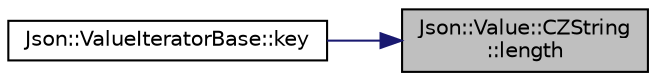digraph "Json::Value::CZString::length"
{
 // LATEX_PDF_SIZE
  edge [fontname="Helvetica",fontsize="10",labelfontname="Helvetica",labelfontsize="10"];
  node [fontname="Helvetica",fontsize="10",shape=record];
  rankdir="RL";
  Node1 [label="Json::Value::CZString\l::length",height=0.2,width=0.4,color="black", fillcolor="grey75", style="filled", fontcolor="black",tooltip=" "];
  Node1 -> Node2 [dir="back",color="midnightblue",fontsize="10",style="solid",fontname="Helvetica"];
  Node2 [label="Json::ValueIteratorBase::key",height=0.2,width=0.4,color="black", fillcolor="white", style="filled",URL="$class_json_1_1_value_iterator_base.html#a3838ba39c43c518cf3ed4aa6ce78ccad",tooltip=" "];
}
